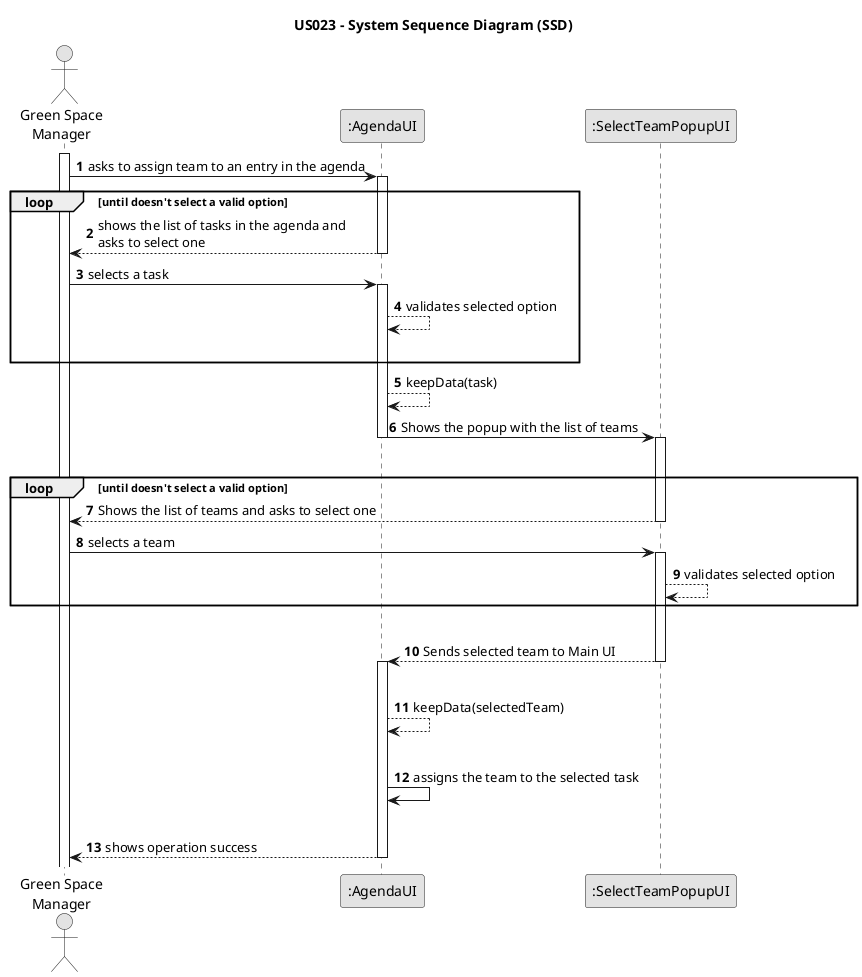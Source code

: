@startuml
skinparam monochrome true
skinparam packageStyle rectangle
skinparam shadowing false

title US023 - System Sequence Diagram (SSD)

autonumber


actor "Green Space\nManager" as GSM
participant ":AgendaUI" as UI
participant ":SelectTeamPopupUI" as POPUP

activate GSM

GSM -> UI: asks to assign team to an entry in the agenda
activate UI

    loop until doesn't select a valid option

    UI --> GSM: shows the list of tasks in the agenda and\nasks to select one
deactivate UI

GSM -> UI : selects a task
activate UI
UI --> UI : validates selected option
|||
end loop

    UI --> UI : keepData(task)

    UI -> POPUP : Shows the popup with the list of teams
    deactivate UI
    activate POPUP
    |||
    loop until doesn't select a valid option
    POPUP --> GSM: Shows the list of teams and asks to select one
deactivate POPUP

GSM -> POPUP : selects a team
activate POPUP
POPUP --> POPUP : validates selected option
end loop
|||
POPUP --> UI : Sends selected team to Main UI
deactivate POPUP
activate UI
    |||
    UI --> UI : keepData(selectedTeam)
    |||
    UI -> UI : assigns the team to the selected task
    |||


    UI --> GSM: shows operation success
deactivate UI

@enduml